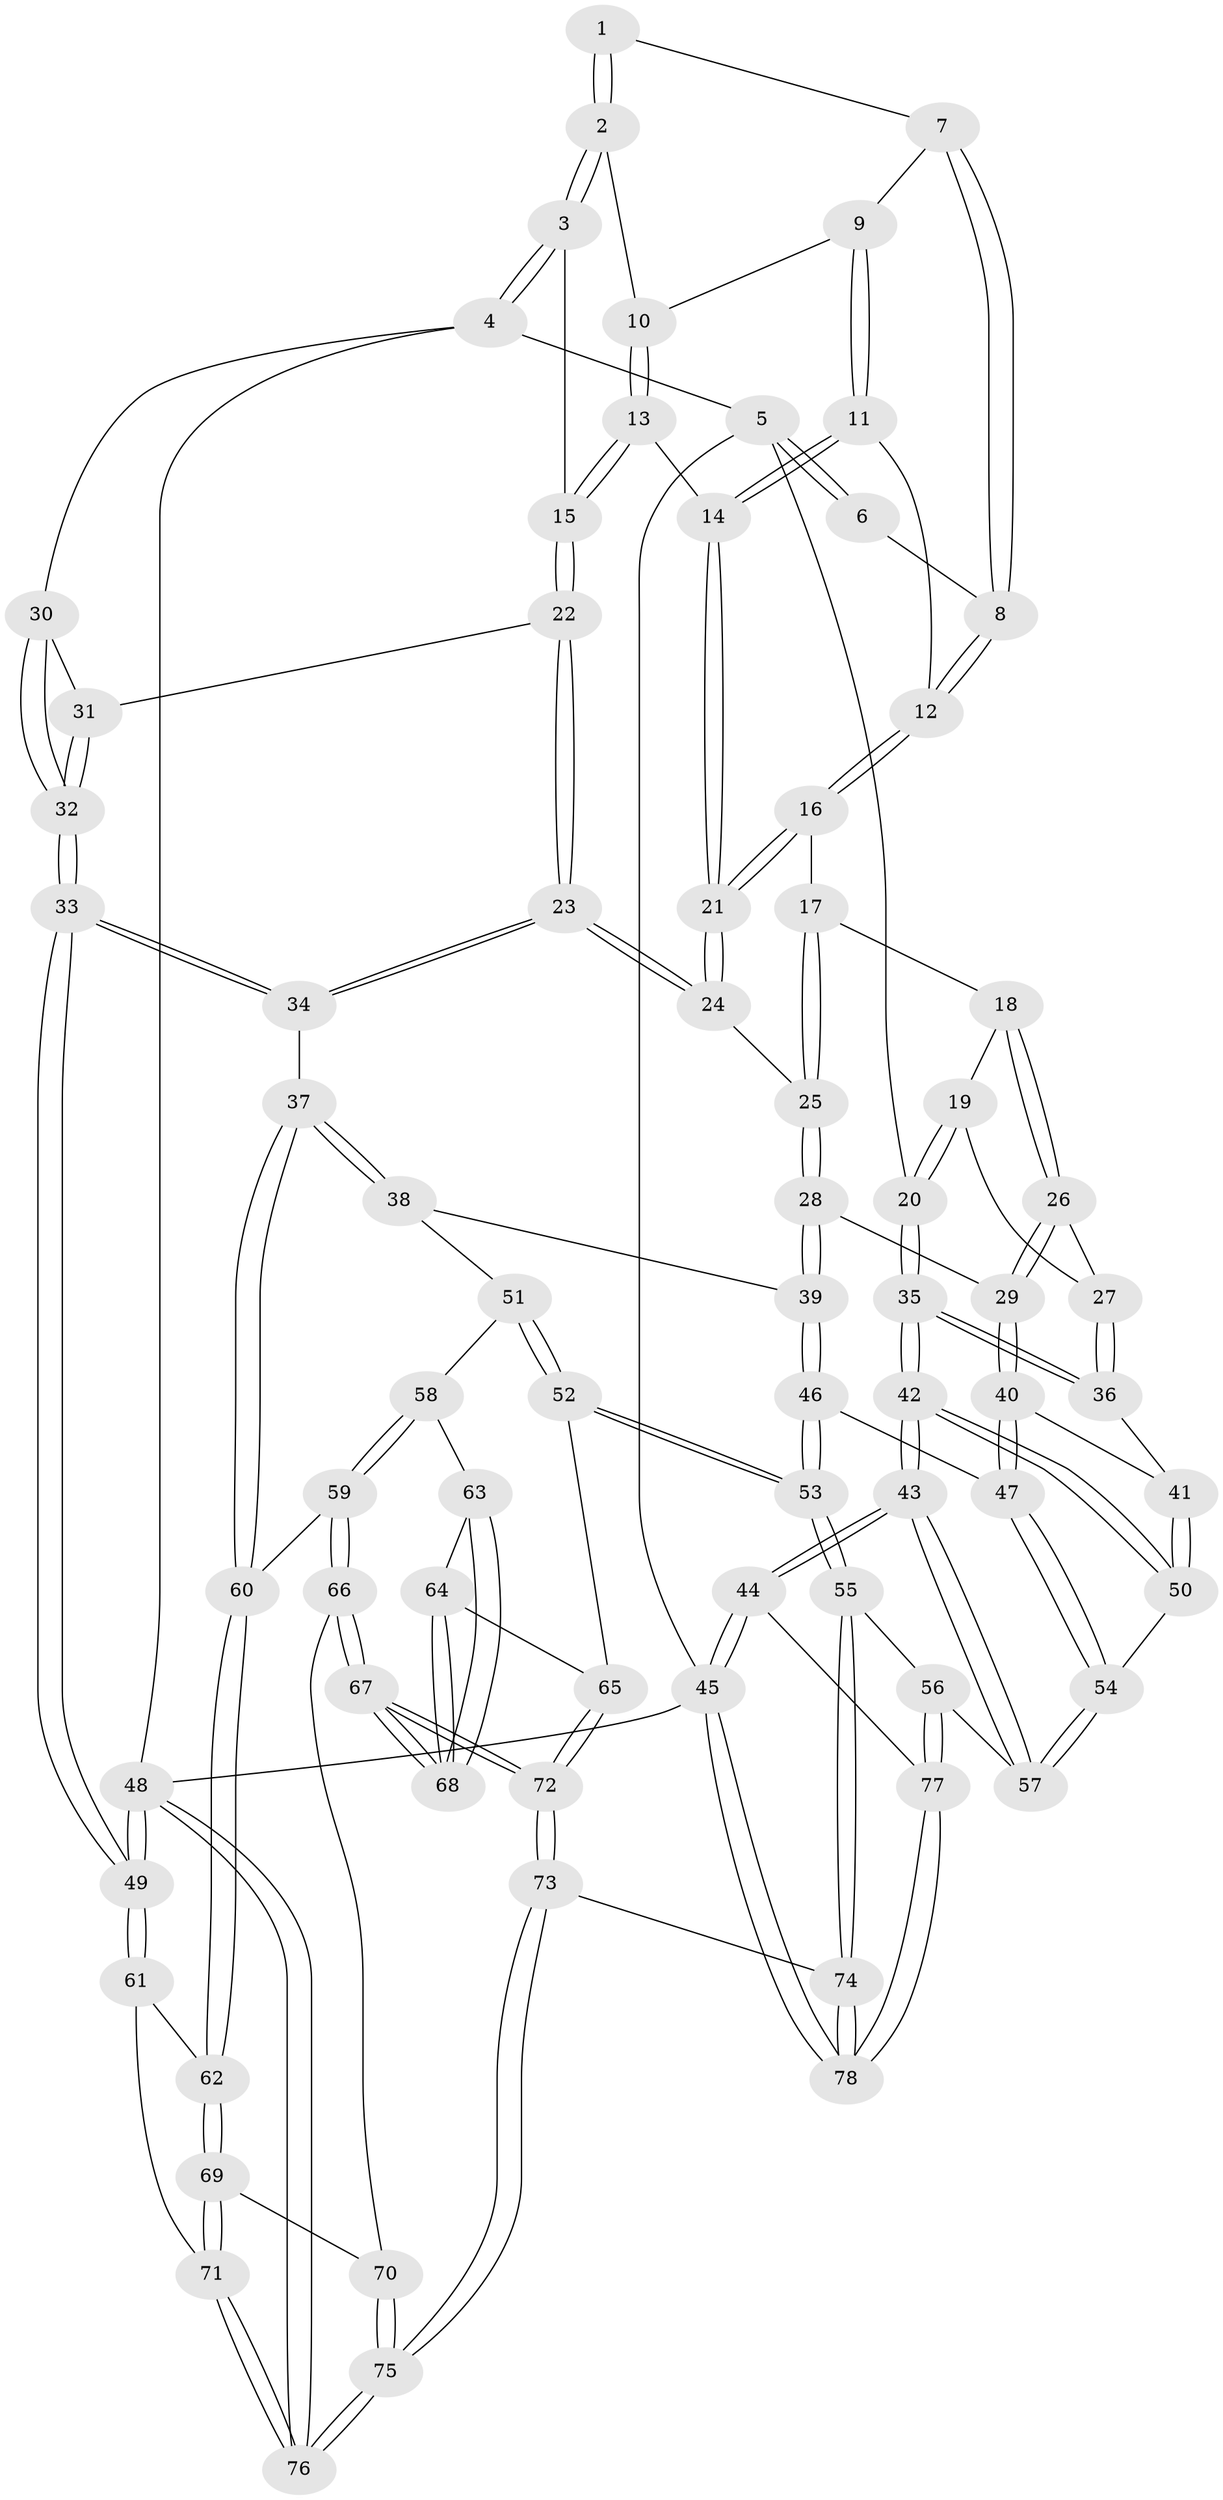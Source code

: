 // coarse degree distribution, {2: 0.09375, 3: 0.53125, 4: 0.3125, 5: 0.03125, 6: 0.03125}
// Generated by graph-tools (version 1.1) at 2025/54/03/04/25 22:54:34]
// undirected, 78 vertices, 192 edges
graph export_dot {
  node [color=gray90,style=filled];
  1 [pos="+0.6020511018905605+0"];
  2 [pos="+0.9864597867865469+0"];
  3 [pos="+1+0"];
  4 [pos="+1+0"];
  5 [pos="+0+0"];
  6 [pos="+0.4116463186306259+0"];
  7 [pos="+0.6030948703336744+0.032471583051544926"];
  8 [pos="+0.4443916891107011+0.052538753007121866"];
  9 [pos="+0.6391778488117699+0.06945606661414261"];
  10 [pos="+0.7261311853352912+0.04994586173909351"];
  11 [pos="+0.6004452136219072+0.12731283908039193"];
  12 [pos="+0.4409410506870545+0.08580410041351014"];
  13 [pos="+0.7315849552806881+0.1670030334147449"];
  14 [pos="+0.6180883439666773+0.17857463682546346"];
  15 [pos="+0.8263949723013237+0.28241650424973036"];
  16 [pos="+0.439341399585421+0.08875632776348173"];
  17 [pos="+0.4108128456840321+0.13000624320962922"];
  18 [pos="+0.29152082538960217+0.16608109010743438"];
  19 [pos="+0.2209699736719687+0.12086063528128053"];
  20 [pos="+0+0"];
  21 [pos="+0.5970141499802107+0.23035742185423488"];
  22 [pos="+0.8266976044648289+0.2956535145003707"];
  23 [pos="+0.8123614996411632+0.32902621587716446"];
  24 [pos="+0.5884054232477122+0.27288983297365893"];
  25 [pos="+0.5025600733143136+0.32771581922668364"];
  26 [pos="+0.27281659756540727+0.34220184976533097"];
  27 [pos="+0.12278718966937749+0.34463934613718694"];
  28 [pos="+0.4729379609200472+0.4029835322892918"];
  29 [pos="+0.33066604084608736+0.4002601193289129"];
  30 [pos="+1+0"];
  31 [pos="+0.9024251148284361+0.2891616617517736"];
  32 [pos="+1+0.3170559570457281"];
  33 [pos="+1+0.5157213647918691"];
  34 [pos="+0.8160774588979466+0.4806838697627548"];
  35 [pos="+0+0.35854215767844844"];
  36 [pos="+0+0.3688877351577875"];
  37 [pos="+0.7861324809114347+0.5155073563358378"];
  38 [pos="+0.5376078151115521+0.4792710447258078"];
  39 [pos="+0.5165208705599735+0.46654972482583784"];
  40 [pos="+0.2636962488222267+0.5311399135344638"];
  41 [pos="+0.08873978420646174+0.468572412730632"];
  42 [pos="+0+0.5479438367815025"];
  43 [pos="+0+0.6892879702536442"];
  44 [pos="+0+0.9086214464280733"];
  45 [pos="+0+1"];
  46 [pos="+0.39828698579257826+0.6220354486955402"];
  47 [pos="+0.26439971266619516+0.5649150683760583"];
  48 [pos="+1+1"];
  49 [pos="+1+0.7124161045232444"];
  50 [pos="+0.15747719124262327+0.627451793764677"];
  51 [pos="+0.5419182367771537+0.6575233085354293"];
  52 [pos="+0.4639555795093602+0.7370715867907409"];
  53 [pos="+0.4243859602025293+0.7387899829375457"];
  54 [pos="+0.20257255461346385+0.6597109969697026"];
  55 [pos="+0.36044864842890056+0.7949226267715809"];
  56 [pos="+0.2202341951144866+0.7631032660891732"];
  57 [pos="+0.20039683557428986+0.7162979379600266"];
  58 [pos="+0.6125330417968723+0.6757971661681582"];
  59 [pos="+0.7544839837488112+0.613706354167882"];
  60 [pos="+0.7831142484051354+0.5823706914394062"];
  61 [pos="+0.9738944312938058+0.7215145188750796"];
  62 [pos="+0.8686491222373812+0.7146244909224085"];
  63 [pos="+0.6114882368772041+0.7006500904077617"];
  64 [pos="+0.5661985424668766+0.7529096437627004"];
  65 [pos="+0.4728808697279726+0.7429747907062426"];
  66 [pos="+0.6813003685438989+0.7981048227612907"];
  67 [pos="+0.6582093722916218+0.8122804950975455"];
  68 [pos="+0.6490368381597251+0.8020445743182972"];
  69 [pos="+0.8534643517460263+0.793934199609741"];
  70 [pos="+0.7956528633484068+0.8293801060447815"];
  71 [pos="+0.9381992455302988+0.9065494584791834"];
  72 [pos="+0.6073866612706083+0.9221421089067454"];
  73 [pos="+0.5937008235144029+1"];
  74 [pos="+0.44146153420564793+1"];
  75 [pos="+0.7193426916500026+1"];
  76 [pos="+1+1"];
  77 [pos="+0.181053787145492+0.8197023699667361"];
  78 [pos="+0.19472889909753915+1"];
  1 -- 2;
  1 -- 2;
  1 -- 7;
  2 -- 3;
  2 -- 3;
  2 -- 10;
  3 -- 4;
  3 -- 4;
  3 -- 15;
  4 -- 5;
  4 -- 30;
  4 -- 48;
  5 -- 6;
  5 -- 6;
  5 -- 20;
  5 -- 45;
  6 -- 8;
  7 -- 8;
  7 -- 8;
  7 -- 9;
  8 -- 12;
  8 -- 12;
  9 -- 10;
  9 -- 11;
  9 -- 11;
  10 -- 13;
  10 -- 13;
  11 -- 12;
  11 -- 14;
  11 -- 14;
  12 -- 16;
  12 -- 16;
  13 -- 14;
  13 -- 15;
  13 -- 15;
  14 -- 21;
  14 -- 21;
  15 -- 22;
  15 -- 22;
  16 -- 17;
  16 -- 21;
  16 -- 21;
  17 -- 18;
  17 -- 25;
  17 -- 25;
  18 -- 19;
  18 -- 26;
  18 -- 26;
  19 -- 20;
  19 -- 20;
  19 -- 27;
  20 -- 35;
  20 -- 35;
  21 -- 24;
  21 -- 24;
  22 -- 23;
  22 -- 23;
  22 -- 31;
  23 -- 24;
  23 -- 24;
  23 -- 34;
  23 -- 34;
  24 -- 25;
  25 -- 28;
  25 -- 28;
  26 -- 27;
  26 -- 29;
  26 -- 29;
  27 -- 36;
  27 -- 36;
  28 -- 29;
  28 -- 39;
  28 -- 39;
  29 -- 40;
  29 -- 40;
  30 -- 31;
  30 -- 32;
  30 -- 32;
  31 -- 32;
  31 -- 32;
  32 -- 33;
  32 -- 33;
  33 -- 34;
  33 -- 34;
  33 -- 49;
  33 -- 49;
  34 -- 37;
  35 -- 36;
  35 -- 36;
  35 -- 42;
  35 -- 42;
  36 -- 41;
  37 -- 38;
  37 -- 38;
  37 -- 60;
  37 -- 60;
  38 -- 39;
  38 -- 51;
  39 -- 46;
  39 -- 46;
  40 -- 41;
  40 -- 47;
  40 -- 47;
  41 -- 50;
  41 -- 50;
  42 -- 43;
  42 -- 43;
  42 -- 50;
  42 -- 50;
  43 -- 44;
  43 -- 44;
  43 -- 57;
  43 -- 57;
  44 -- 45;
  44 -- 45;
  44 -- 77;
  45 -- 78;
  45 -- 78;
  45 -- 48;
  46 -- 47;
  46 -- 53;
  46 -- 53;
  47 -- 54;
  47 -- 54;
  48 -- 49;
  48 -- 49;
  48 -- 76;
  48 -- 76;
  49 -- 61;
  49 -- 61;
  50 -- 54;
  51 -- 52;
  51 -- 52;
  51 -- 58;
  52 -- 53;
  52 -- 53;
  52 -- 65;
  53 -- 55;
  53 -- 55;
  54 -- 57;
  54 -- 57;
  55 -- 56;
  55 -- 74;
  55 -- 74;
  56 -- 57;
  56 -- 77;
  56 -- 77;
  58 -- 59;
  58 -- 59;
  58 -- 63;
  59 -- 60;
  59 -- 66;
  59 -- 66;
  60 -- 62;
  60 -- 62;
  61 -- 62;
  61 -- 71;
  62 -- 69;
  62 -- 69;
  63 -- 64;
  63 -- 68;
  63 -- 68;
  64 -- 65;
  64 -- 68;
  64 -- 68;
  65 -- 72;
  65 -- 72;
  66 -- 67;
  66 -- 67;
  66 -- 70;
  67 -- 68;
  67 -- 68;
  67 -- 72;
  67 -- 72;
  69 -- 70;
  69 -- 71;
  69 -- 71;
  70 -- 75;
  70 -- 75;
  71 -- 76;
  71 -- 76;
  72 -- 73;
  72 -- 73;
  73 -- 74;
  73 -- 75;
  73 -- 75;
  74 -- 78;
  74 -- 78;
  75 -- 76;
  75 -- 76;
  77 -- 78;
  77 -- 78;
}
